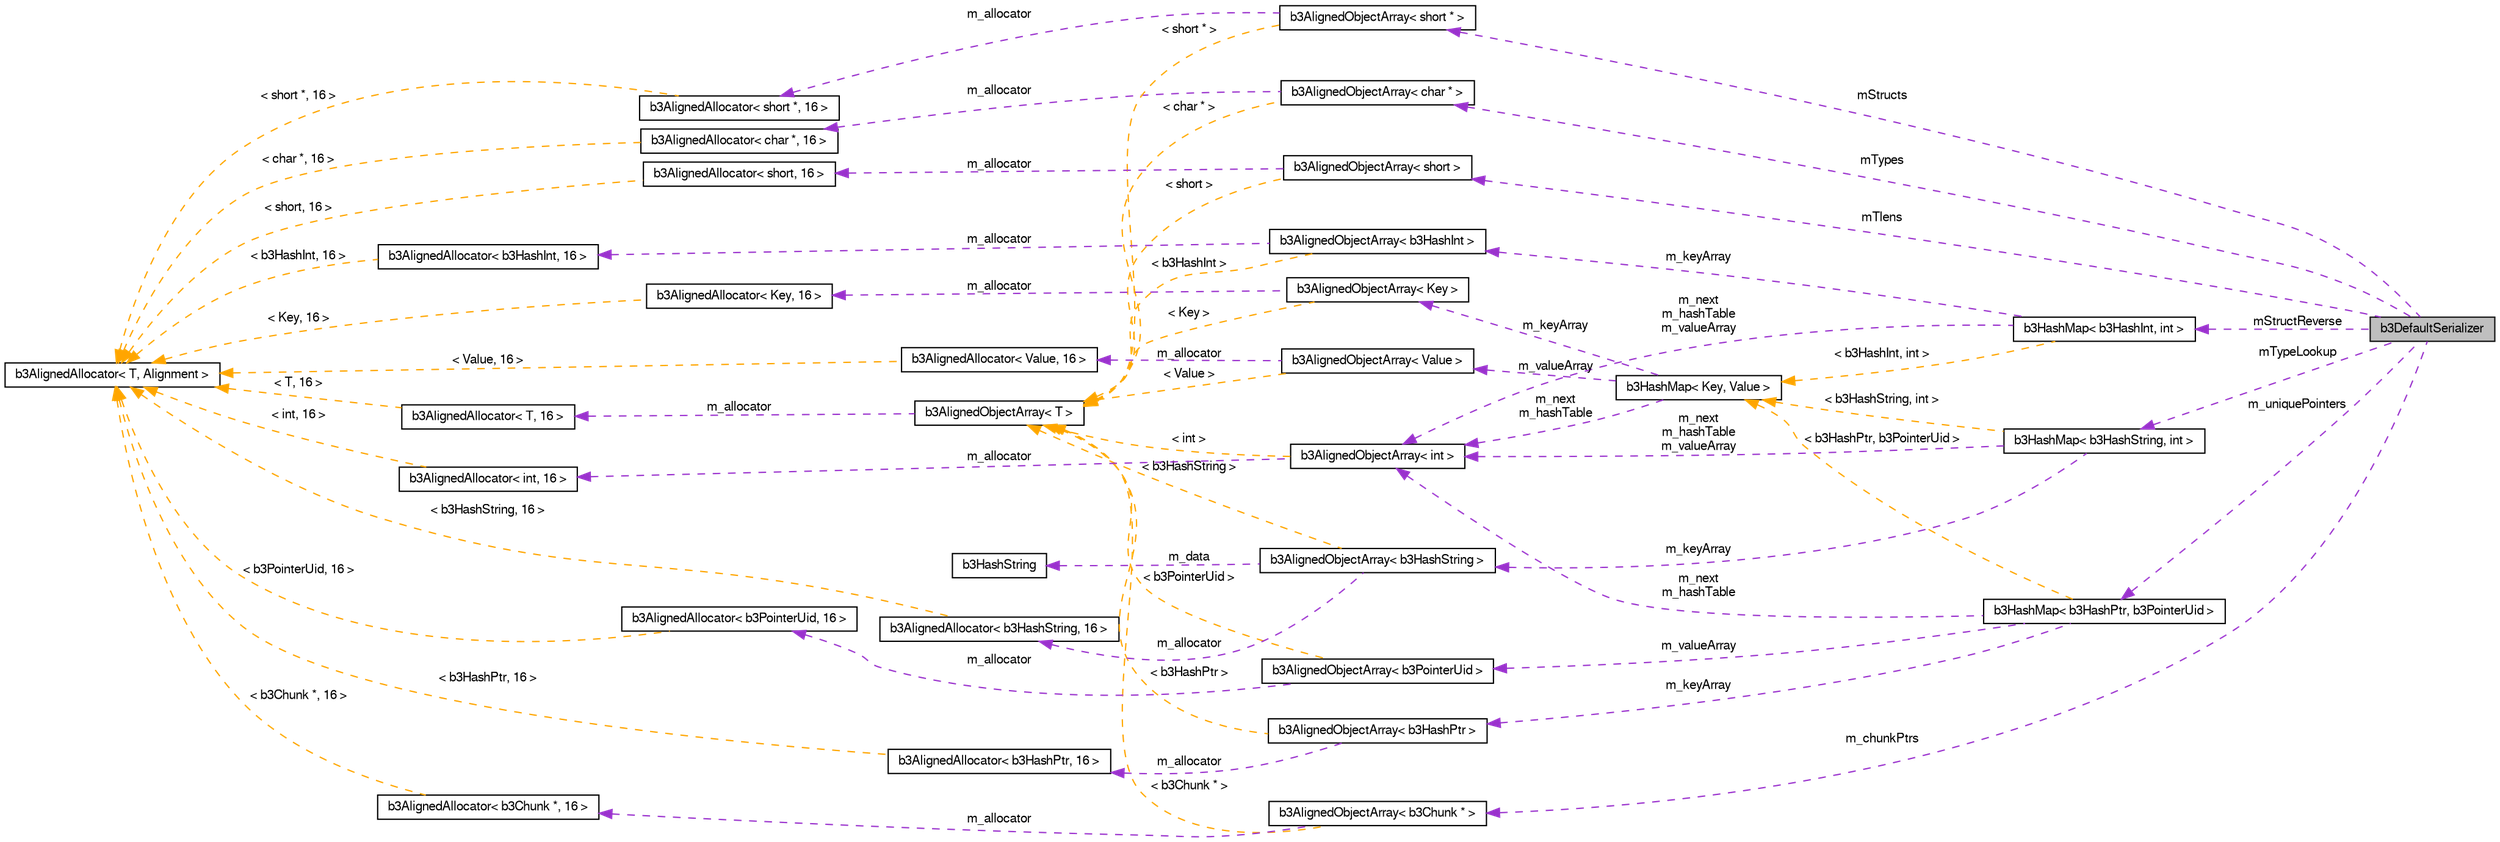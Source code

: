 digraph G
{
  bgcolor="transparent";
  edge [fontname="FreeSans",fontsize=10,labelfontname="FreeSans",labelfontsize=10];
  node [fontname="FreeSans",fontsize=10,shape=record];
  rankdir=LR;
  Node1 [label="b3DefaultSerializer",height=0.2,width=0.4,color="black", fillcolor="grey75", style="filled" fontcolor="black"];
  Node2 -> Node1 [dir=back,color="darkorchid3",fontsize=10,style="dashed",label="mTypes"];
  Node2 [label="b3AlignedObjectArray\< char * \>",height=0.2,width=0.4,color="black",URL="$classb3_aligned_object_array.html"];
  Node3 -> Node2 [dir=back,color="darkorchid3",fontsize=10,style="dashed",label="m_allocator"];
  Node3 [label="b3AlignedAllocator\< char *, 16 \>",height=0.2,width=0.4,color="black",URL="$classb3_aligned_allocator.html"];
  Node4 -> Node3 [dir=back,color="orange",fontsize=10,style="dashed",label="\< char *, 16 \>"];
  Node4 [label="b3AlignedAllocator\< T, Alignment \>",height=0.2,width=0.4,color="black",URL="$classb3_aligned_allocator.html"];
  Node5 -> Node2 [dir=back,color="orange",fontsize=10,style="dashed",label="\< char * \>"];
  Node5 [label="b3AlignedObjectArray\< T \>",height=0.2,width=0.4,color="black",URL="$classb3_aligned_object_array.html"];
  Node6 -> Node5 [dir=back,color="darkorchid3",fontsize=10,style="dashed",label="m_allocator"];
  Node6 [label="b3AlignedAllocator\< T, 16 \>",height=0.2,width=0.4,color="black",URL="$classb3_aligned_allocator.html"];
  Node4 -> Node6 [dir=back,color="orange",fontsize=10,style="dashed",label="\< T, 16 \>"];
  Node7 -> Node1 [dir=back,color="darkorchid3",fontsize=10,style="dashed",label="mTlens"];
  Node7 [label="b3AlignedObjectArray\< short \>",height=0.2,width=0.4,color="black",URL="$classb3_aligned_object_array.html"];
  Node8 -> Node7 [dir=back,color="darkorchid3",fontsize=10,style="dashed",label="m_allocator"];
  Node8 [label="b3AlignedAllocator\< short, 16 \>",height=0.2,width=0.4,color="black",URL="$classb3_aligned_allocator.html"];
  Node4 -> Node8 [dir=back,color="orange",fontsize=10,style="dashed",label="\< short, 16 \>"];
  Node5 -> Node7 [dir=back,color="orange",fontsize=10,style="dashed",label="\< short \>"];
  Node9 -> Node1 [dir=back,color="darkorchid3",fontsize=10,style="dashed",label="mStructs"];
  Node9 [label="b3AlignedObjectArray\< short * \>",height=0.2,width=0.4,color="black",URL="$classb3_aligned_object_array.html"];
  Node10 -> Node9 [dir=back,color="darkorchid3",fontsize=10,style="dashed",label="m_allocator"];
  Node10 [label="b3AlignedAllocator\< short *, 16 \>",height=0.2,width=0.4,color="black",URL="$classb3_aligned_allocator.html"];
  Node4 -> Node10 [dir=back,color="orange",fontsize=10,style="dashed",label="\< short *, 16 \>"];
  Node5 -> Node9 [dir=back,color="orange",fontsize=10,style="dashed",label="\< short * \>"];
  Node11 -> Node1 [dir=back,color="darkorchid3",fontsize=10,style="dashed",label="mStructReverse"];
  Node11 [label="b3HashMap\< b3HashInt, int \>",height=0.2,width=0.4,color="black",URL="$classb3_hash_map.html"];
  Node12 -> Node11 [dir=back,color="darkorchid3",fontsize=10,style="dashed",label="m_keyArray"];
  Node12 [label="b3AlignedObjectArray\< b3HashInt \>",height=0.2,width=0.4,color="black",URL="$classb3_aligned_object_array.html"];
  Node13 -> Node12 [dir=back,color="darkorchid3",fontsize=10,style="dashed",label="m_allocator"];
  Node13 [label="b3AlignedAllocator\< b3HashInt, 16 \>",height=0.2,width=0.4,color="black",URL="$classb3_aligned_allocator.html"];
  Node4 -> Node13 [dir=back,color="orange",fontsize=10,style="dashed",label="\< b3HashInt, 16 \>"];
  Node5 -> Node12 [dir=back,color="orange",fontsize=10,style="dashed",label="\< b3HashInt \>"];
  Node14 -> Node11 [dir=back,color="darkorchid3",fontsize=10,style="dashed",label="m_next\nm_hashTable\nm_valueArray"];
  Node14 [label="b3AlignedObjectArray\< int \>",height=0.2,width=0.4,color="black",URL="$classb3_aligned_object_array.html"];
  Node15 -> Node14 [dir=back,color="darkorchid3",fontsize=10,style="dashed",label="m_allocator"];
  Node15 [label="b3AlignedAllocator\< int, 16 \>",height=0.2,width=0.4,color="black",URL="$classb3_aligned_allocator.html"];
  Node4 -> Node15 [dir=back,color="orange",fontsize=10,style="dashed",label="\< int, 16 \>"];
  Node5 -> Node14 [dir=back,color="orange",fontsize=10,style="dashed",label="\< int \>"];
  Node16 -> Node11 [dir=back,color="orange",fontsize=10,style="dashed",label="\< b3HashInt, int \>"];
  Node16 [label="b3HashMap\< Key, Value \>",height=0.2,width=0.4,color="black",URL="$classb3_hash_map.html"];
  Node17 -> Node16 [dir=back,color="darkorchid3",fontsize=10,style="dashed",label="m_keyArray"];
  Node17 [label="b3AlignedObjectArray\< Key \>",height=0.2,width=0.4,color="black",URL="$classb3_aligned_object_array.html"];
  Node18 -> Node17 [dir=back,color="darkorchid3",fontsize=10,style="dashed",label="m_allocator"];
  Node18 [label="b3AlignedAllocator\< Key, 16 \>",height=0.2,width=0.4,color="black",URL="$classb3_aligned_allocator.html"];
  Node4 -> Node18 [dir=back,color="orange",fontsize=10,style="dashed",label="\< Key, 16 \>"];
  Node5 -> Node17 [dir=back,color="orange",fontsize=10,style="dashed",label="\< Key \>"];
  Node14 -> Node16 [dir=back,color="darkorchid3",fontsize=10,style="dashed",label="m_next\nm_hashTable"];
  Node19 -> Node16 [dir=back,color="darkorchid3",fontsize=10,style="dashed",label="m_valueArray"];
  Node19 [label="b3AlignedObjectArray\< Value \>",height=0.2,width=0.4,color="black",URL="$classb3_aligned_object_array.html"];
  Node20 -> Node19 [dir=back,color="darkorchid3",fontsize=10,style="dashed",label="m_allocator"];
  Node20 [label="b3AlignedAllocator\< Value, 16 \>",height=0.2,width=0.4,color="black",URL="$classb3_aligned_allocator.html"];
  Node4 -> Node20 [dir=back,color="orange",fontsize=10,style="dashed",label="\< Value, 16 \>"];
  Node5 -> Node19 [dir=back,color="orange",fontsize=10,style="dashed",label="\< Value \>"];
  Node21 -> Node1 [dir=back,color="darkorchid3",fontsize=10,style="dashed",label="m_chunkPtrs"];
  Node21 [label="b3AlignedObjectArray\< b3Chunk * \>",height=0.2,width=0.4,color="black",URL="$classb3_aligned_object_array.html"];
  Node22 -> Node21 [dir=back,color="darkorchid3",fontsize=10,style="dashed",label="m_allocator"];
  Node22 [label="b3AlignedAllocator\< b3Chunk *, 16 \>",height=0.2,width=0.4,color="black",URL="$classb3_aligned_allocator.html"];
  Node4 -> Node22 [dir=back,color="orange",fontsize=10,style="dashed",label="\< b3Chunk *, 16 \>"];
  Node5 -> Node21 [dir=back,color="orange",fontsize=10,style="dashed",label="\< b3Chunk * \>"];
  Node23 -> Node1 [dir=back,color="darkorchid3",fontsize=10,style="dashed",label="mTypeLookup"];
  Node23 [label="b3HashMap\< b3HashString, int \>",height=0.2,width=0.4,color="black",URL="$classb3_hash_map.html"];
  Node14 -> Node23 [dir=back,color="darkorchid3",fontsize=10,style="dashed",label="m_next\nm_hashTable\nm_valueArray"];
  Node24 -> Node23 [dir=back,color="darkorchid3",fontsize=10,style="dashed",label="m_keyArray"];
  Node24 [label="b3AlignedObjectArray\< b3HashString \>",height=0.2,width=0.4,color="black",URL="$classb3_aligned_object_array.html"];
  Node25 -> Node24 [dir=back,color="darkorchid3",fontsize=10,style="dashed",label="m_data"];
  Node25 [label="b3HashString",height=0.2,width=0.4,color="black",URL="$structb3_hash_string.html",tooltip="very basic hashable string implementation, compatible with b3HashMap"];
  Node26 -> Node24 [dir=back,color="darkorchid3",fontsize=10,style="dashed",label="m_allocator"];
  Node26 [label="b3AlignedAllocator\< b3HashString, 16 \>",height=0.2,width=0.4,color="black",URL="$classb3_aligned_allocator.html"];
  Node4 -> Node26 [dir=back,color="orange",fontsize=10,style="dashed",label="\< b3HashString, 16 \>"];
  Node5 -> Node24 [dir=back,color="orange",fontsize=10,style="dashed",label="\< b3HashString \>"];
  Node16 -> Node23 [dir=back,color="orange",fontsize=10,style="dashed",label="\< b3HashString, int \>"];
  Node27 -> Node1 [dir=back,color="darkorchid3",fontsize=10,style="dashed",label="m_uniquePointers"];
  Node27 [label="b3HashMap\< b3HashPtr, b3PointerUid \>",height=0.2,width=0.4,color="black",URL="$classb3_hash_map.html"];
  Node14 -> Node27 [dir=back,color="darkorchid3",fontsize=10,style="dashed",label="m_next\nm_hashTable"];
  Node28 -> Node27 [dir=back,color="darkorchid3",fontsize=10,style="dashed",label="m_valueArray"];
  Node28 [label="b3AlignedObjectArray\< b3PointerUid \>",height=0.2,width=0.4,color="black",URL="$classb3_aligned_object_array.html"];
  Node29 -> Node28 [dir=back,color="darkorchid3",fontsize=10,style="dashed",label="m_allocator"];
  Node29 [label="b3AlignedAllocator\< b3PointerUid, 16 \>",height=0.2,width=0.4,color="black",URL="$classb3_aligned_allocator.html"];
  Node4 -> Node29 [dir=back,color="orange",fontsize=10,style="dashed",label="\< b3PointerUid, 16 \>"];
  Node5 -> Node28 [dir=back,color="orange",fontsize=10,style="dashed",label="\< b3PointerUid \>"];
  Node30 -> Node27 [dir=back,color="darkorchid3",fontsize=10,style="dashed",label="m_keyArray"];
  Node30 [label="b3AlignedObjectArray\< b3HashPtr \>",height=0.2,width=0.4,color="black",URL="$classb3_aligned_object_array.html"];
  Node31 -> Node30 [dir=back,color="darkorchid3",fontsize=10,style="dashed",label="m_allocator"];
  Node31 [label="b3AlignedAllocator\< b3HashPtr, 16 \>",height=0.2,width=0.4,color="black",URL="$classb3_aligned_allocator.html"];
  Node4 -> Node31 [dir=back,color="orange",fontsize=10,style="dashed",label="\< b3HashPtr, 16 \>"];
  Node5 -> Node30 [dir=back,color="orange",fontsize=10,style="dashed",label="\< b3HashPtr \>"];
  Node16 -> Node27 [dir=back,color="orange",fontsize=10,style="dashed",label="\< b3HashPtr, b3PointerUid \>"];
}
